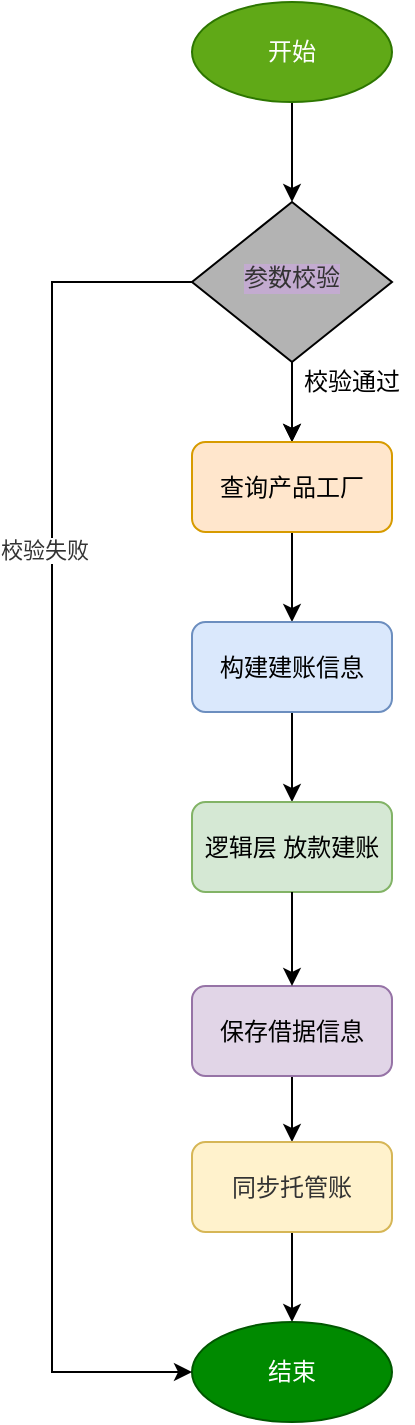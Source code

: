 <mxfile version="14.4.4" type="github">
  <diagram id="C5RBs43oDa-KdzZeNtuy" name="Page-1">
    <mxGraphModel dx="1038" dy="492" grid="1" gridSize="10" guides="1" tooltips="1" connect="1" arrows="1" fold="1" page="1" pageScale="1" pageWidth="827" pageHeight="1169" math="0" shadow="0">
      <root>
        <mxCell id="WIyWlLk6GJQsqaUBKTNV-0" />
        <mxCell id="WIyWlLk6GJQsqaUBKTNV-1" parent="WIyWlLk6GJQsqaUBKTNV-0" />
        <mxCell id="OtszRTl6V_k1HObdf1h4-25" value="" style="edgeStyle=orthogonalEdgeStyle;rounded=0;orthogonalLoop=1;jettySize=auto;html=1;" edge="1" parent="WIyWlLk6GJQsqaUBKTNV-1" source="WIyWlLk6GJQsqaUBKTNV-6" target="OtszRTl6V_k1HObdf1h4-4">
          <mxGeometry relative="1" as="geometry" />
        </mxCell>
        <mxCell id="OtszRTl6V_k1HObdf1h4-27" value="" style="edgeStyle=orthogonalEdgeStyle;rounded=0;orthogonalLoop=1;jettySize=auto;html=1;" edge="1" parent="WIyWlLk6GJQsqaUBKTNV-1" source="WIyWlLk6GJQsqaUBKTNV-6" target="OtszRTl6V_k1HObdf1h4-4">
          <mxGeometry relative="1" as="geometry" />
        </mxCell>
        <mxCell id="WIyWlLk6GJQsqaUBKTNV-6" value="参数校验" style="rhombus;whiteSpace=wrap;html=1;shadow=0;fontFamily=Helvetica;fontSize=12;align=center;strokeWidth=1;spacing=6;spacingTop=-4;labelBackgroundColor=#C3ABD0;fontColor=#333333;fillColor=#B3B3B3;" parent="WIyWlLk6GJQsqaUBKTNV-1" vertex="1">
          <mxGeometry x="170" y="170" width="100" height="80" as="geometry" />
        </mxCell>
        <mxCell id="OtszRTl6V_k1HObdf1h4-6" value="" style="edgeStyle=orthogonalEdgeStyle;rounded=0;orthogonalLoop=1;jettySize=auto;html=1;" edge="1" parent="WIyWlLk6GJQsqaUBKTNV-1" source="OtszRTl6V_k1HObdf1h4-4" target="OtszRTl6V_k1HObdf1h4-5">
          <mxGeometry relative="1" as="geometry" />
        </mxCell>
        <mxCell id="OtszRTl6V_k1HObdf1h4-4" value="查询产品工厂" style="rounded=1;whiteSpace=wrap;html=1;fillColor=#ffe6cc;strokeColor=#d79b00;" vertex="1" parent="WIyWlLk6GJQsqaUBKTNV-1">
          <mxGeometry x="170" y="290" width="100" height="45" as="geometry" />
        </mxCell>
        <mxCell id="OtszRTl6V_k1HObdf1h4-8" value="" style="edgeStyle=orthogonalEdgeStyle;rounded=0;orthogonalLoop=1;jettySize=auto;html=1;" edge="1" parent="WIyWlLk6GJQsqaUBKTNV-1" source="OtszRTl6V_k1HObdf1h4-5" target="OtszRTl6V_k1HObdf1h4-7">
          <mxGeometry relative="1" as="geometry" />
        </mxCell>
        <mxCell id="OtszRTl6V_k1HObdf1h4-5" value="构建建账信息" style="rounded=1;whiteSpace=wrap;html=1;fillColor=#dae8fc;strokeColor=#6c8ebf;" vertex="1" parent="WIyWlLk6GJQsqaUBKTNV-1">
          <mxGeometry x="170" y="380" width="100" height="45" as="geometry" />
        </mxCell>
        <mxCell id="OtszRTl6V_k1HObdf1h4-7" value="逻辑层 放款建账" style="rounded=1;whiteSpace=wrap;html=1;fillColor=#d5e8d4;strokeColor=#82b366;" vertex="1" parent="WIyWlLk6GJQsqaUBKTNV-1">
          <mxGeometry x="170" y="470" width="100" height="45" as="geometry" />
        </mxCell>
        <mxCell id="OtszRTl6V_k1HObdf1h4-14" value="" style="edgeStyle=orthogonalEdgeStyle;rounded=0;orthogonalLoop=1;jettySize=auto;html=1;" edge="1" parent="WIyWlLk6GJQsqaUBKTNV-1" source="OtszRTl6V_k1HObdf1h4-9" target="OtszRTl6V_k1HObdf1h4-10">
          <mxGeometry relative="1" as="geometry" />
        </mxCell>
        <mxCell id="OtszRTl6V_k1HObdf1h4-9" value="保存借据信息" style="rounded=1;whiteSpace=wrap;html=1;fillColor=#e1d5e7;strokeColor=#9673a6;" vertex="1" parent="WIyWlLk6GJQsqaUBKTNV-1">
          <mxGeometry x="170" y="562" width="100" height="45" as="geometry" />
        </mxCell>
        <mxCell id="OtszRTl6V_k1HObdf1h4-20" value="" style="edgeStyle=orthogonalEdgeStyle;rounded=0;orthogonalLoop=1;jettySize=auto;html=1;" edge="1" parent="WIyWlLk6GJQsqaUBKTNV-1" source="OtszRTl6V_k1HObdf1h4-10" target="OtszRTl6V_k1HObdf1h4-19">
          <mxGeometry relative="1" as="geometry" />
        </mxCell>
        <mxCell id="OtszRTl6V_k1HObdf1h4-10" value="同步托管账" style="rounded=1;whiteSpace=wrap;html=1;fillColor=#fff2cc;strokeColor=#d6b656;fontColor=#333333;" vertex="1" parent="WIyWlLk6GJQsqaUBKTNV-1">
          <mxGeometry x="170" y="640" width="100" height="45" as="geometry" />
        </mxCell>
        <mxCell id="OtszRTl6V_k1HObdf1h4-11" value="" style="edgeStyle=orthogonalEdgeStyle;rounded=0;orthogonalLoop=1;jettySize=auto;html=1;exitX=0.5;exitY=1;exitDx=0;exitDy=0;entryX=0.5;entryY=0;entryDx=0;entryDy=0;" edge="1" parent="WIyWlLk6GJQsqaUBKTNV-1" source="OtszRTl6V_k1HObdf1h4-7" target="OtszRTl6V_k1HObdf1h4-9">
          <mxGeometry relative="1" as="geometry">
            <mxPoint x="230" y="435" as="sourcePoint" />
            <mxPoint x="230" y="480" as="targetPoint" />
          </mxGeometry>
        </mxCell>
        <mxCell id="OtszRTl6V_k1HObdf1h4-19" value="结束" style="ellipse;whiteSpace=wrap;html=1;rounded=1;fillColor=#008a00;strokeColor=#005700;fontColor=#ffffff;" vertex="1" parent="WIyWlLk6GJQsqaUBKTNV-1">
          <mxGeometry x="170" y="730" width="100" height="50" as="geometry" />
        </mxCell>
        <mxCell id="OtszRTl6V_k1HObdf1h4-26" value="" style="edgeStyle=orthogonalEdgeStyle;rounded=0;orthogonalLoop=1;jettySize=auto;html=1;" edge="1" parent="WIyWlLk6GJQsqaUBKTNV-1" source="OtszRTl6V_k1HObdf1h4-21" target="WIyWlLk6GJQsqaUBKTNV-6">
          <mxGeometry relative="1" as="geometry" />
        </mxCell>
        <mxCell id="OtszRTl6V_k1HObdf1h4-21" value="开始" style="ellipse;whiteSpace=wrap;html=1;rounded=1;fillColor=#60a917;strokeColor=#2D7600;fontColor=#ffffff;" vertex="1" parent="WIyWlLk6GJQsqaUBKTNV-1">
          <mxGeometry x="170" y="70" width="100" height="50" as="geometry" />
        </mxCell>
        <mxCell id="OtszRTl6V_k1HObdf1h4-23" value="" style="edgeStyle=orthogonalEdgeStyle;rounded=0;orthogonalLoop=1;jettySize=auto;html=1;entryX=0;entryY=0.5;entryDx=0;entryDy=0;" edge="1" parent="WIyWlLk6GJQsqaUBKTNV-1" target="OtszRTl6V_k1HObdf1h4-19">
          <mxGeometry relative="1" as="geometry">
            <mxPoint x="170" y="210" as="sourcePoint" />
            <mxPoint x="60" y="420" as="targetPoint" />
            <Array as="points">
              <mxPoint x="170" y="210" />
              <mxPoint x="100" y="210" />
              <mxPoint x="100" y="755" />
            </Array>
          </mxGeometry>
        </mxCell>
        <mxCell id="OtszRTl6V_k1HObdf1h4-29" value="校验失败" style="edgeLabel;html=1;align=center;verticalAlign=middle;resizable=0;points=[];fontColor=#333333;" vertex="1" connectable="0" parent="OtszRTl6V_k1HObdf1h4-23">
          <mxGeometry x="-0.405" y="-4" relative="1" as="geometry">
            <mxPoint as="offset" />
          </mxGeometry>
        </mxCell>
        <mxCell id="OtszRTl6V_k1HObdf1h4-28" value="校验通过" style="text;html=1;strokeColor=none;fillColor=none;align=center;verticalAlign=middle;whiteSpace=wrap;rounded=0;" vertex="1" parent="WIyWlLk6GJQsqaUBKTNV-1">
          <mxGeometry x="220" y="250" width="60" height="20" as="geometry" />
        </mxCell>
      </root>
    </mxGraphModel>
  </diagram>
</mxfile>
